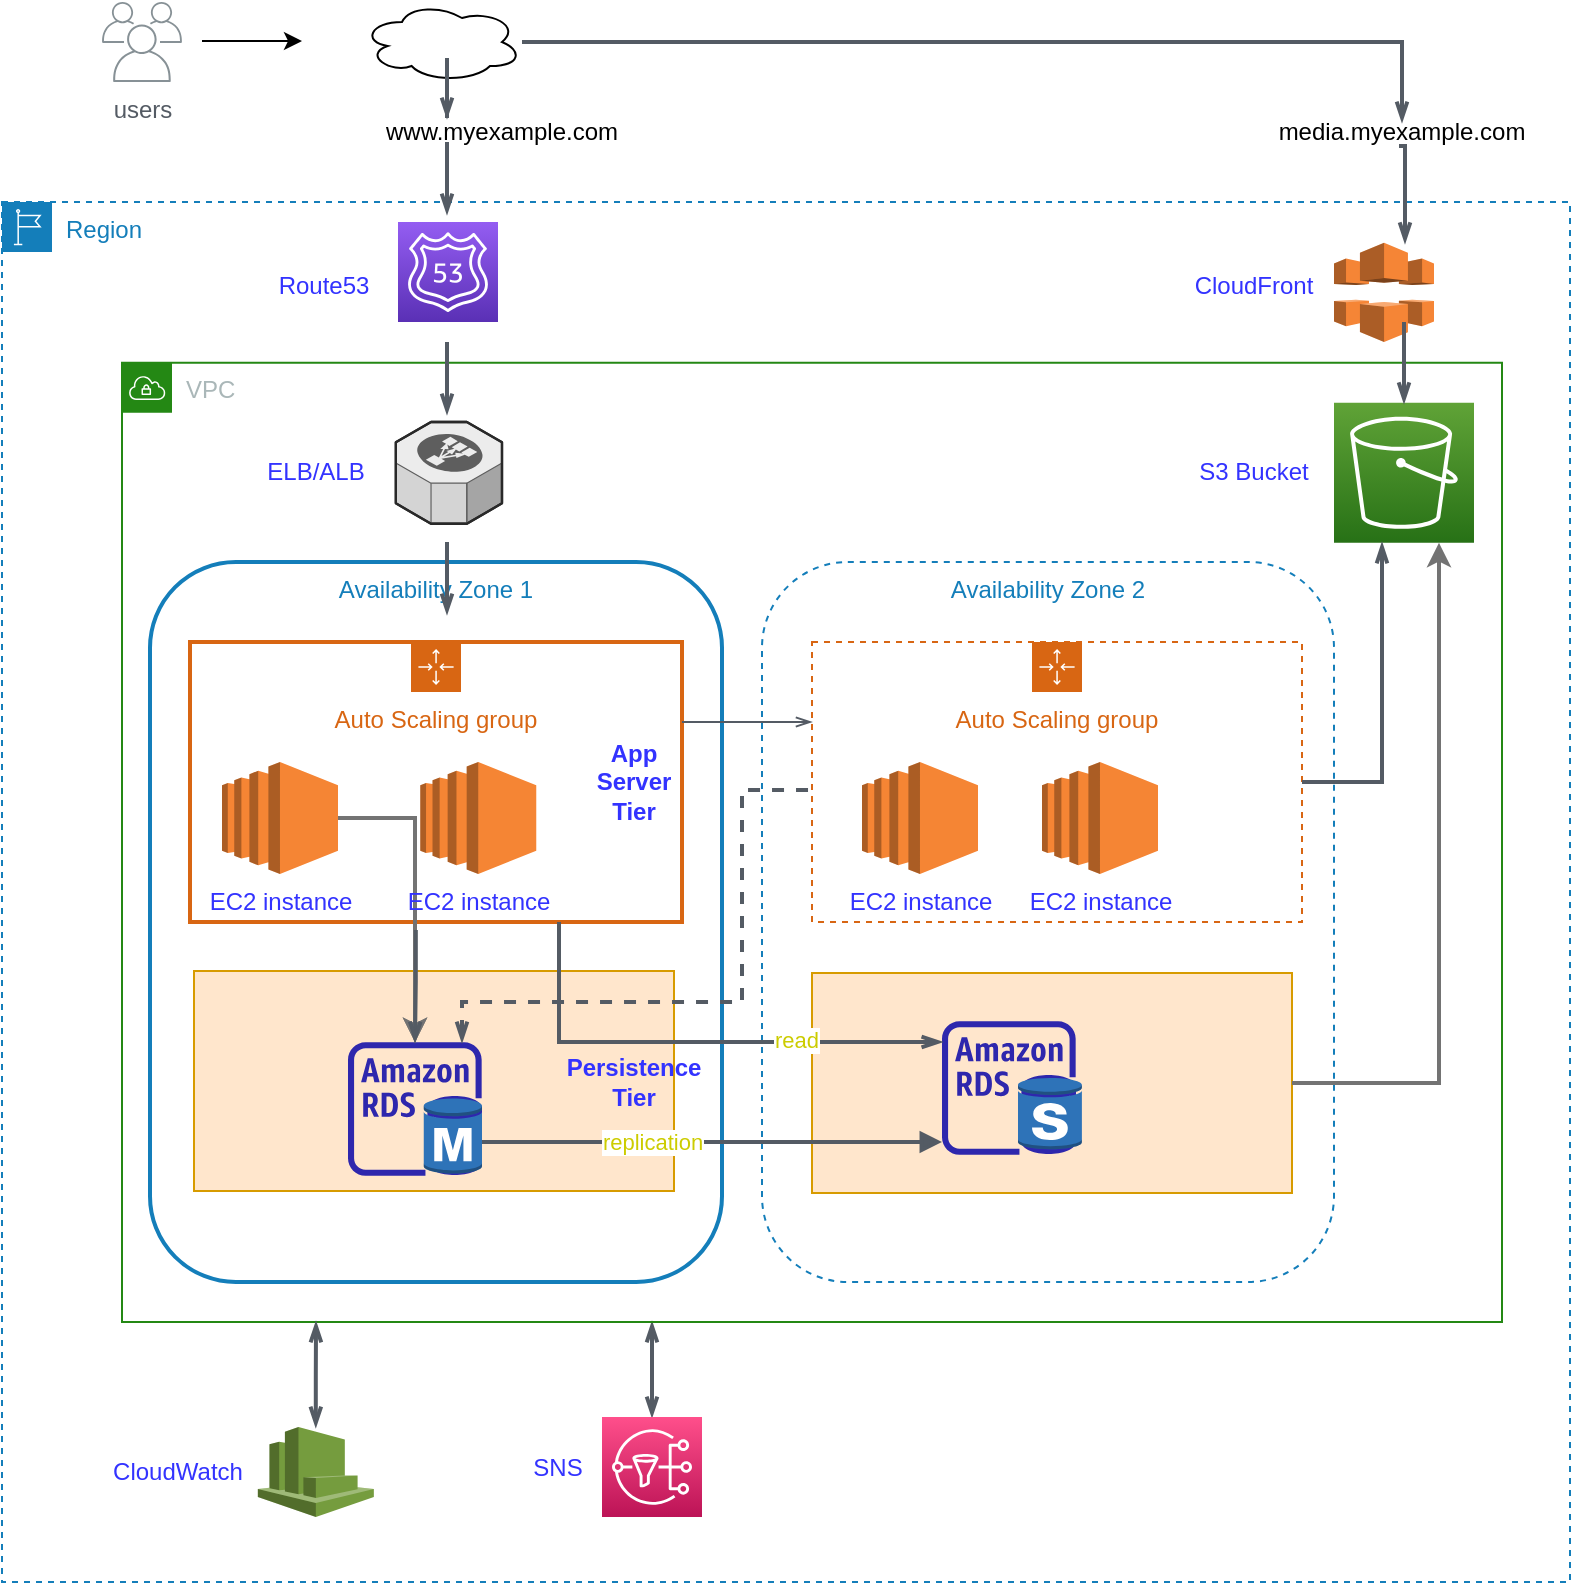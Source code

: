 <mxfile version="15.8.8" type="github">
  <diagram id="7QPhP5ptbd7fljf6I2zj" name="Page-1">
    <mxGraphModel dx="1125" dy="722" grid="1" gridSize="10" guides="1" tooltips="1" connect="1" arrows="1" fold="1" page="1" pageScale="1" pageWidth="827" pageHeight="1169" math="0" shadow="0">
      <root>
        <mxCell id="0" />
        <mxCell id="1" parent="0" />
        <mxCell id="wc5Gg6TmFj6z9xFuZS4I-15" value="Region" style="points=[[0,0],[0.25,0],[0.5,0],[0.75,0],[1,0],[1,0.25],[1,0.5],[1,0.75],[1,1],[0.75,1],[0.5,1],[0.25,1],[0,1],[0,0.75],[0,0.5],[0,0.25]];outlineConnect=0;gradientColor=none;html=1;whiteSpace=wrap;fontSize=12;fontStyle=0;shape=mxgraph.aws4.group;grIcon=mxgraph.aws4.group_region;strokeColor=#147EBA;fillColor=none;verticalAlign=top;align=left;spacingLeft=30;fontColor=#147EBA;dashed=1;" vertex="1" parent="1">
          <mxGeometry x="10" y="160" width="784" height="690" as="geometry" />
        </mxCell>
        <mxCell id="wc5Gg6TmFj6z9xFuZS4I-86" value="" style="edgeStyle=orthogonalEdgeStyle;html=1;endArrow=openThin;elbow=vertical;startArrow=openThin;startFill=0;endFill=0;strokeColor=#545B64;rounded=0;fontColor=#CCCC00;strokeWidth=2;exitX=0.5;exitY=0;exitDx=0;exitDy=0;exitPerimeter=0;" edge="1" parent="1" source="wc5Gg6TmFj6z9xFuZS4I-79" target="wc5Gg6TmFj6z9xFuZS4I-34">
          <mxGeometry width="100" relative="1" as="geometry">
            <mxPoint x="176.9" y="782.5" as="sourcePoint" />
            <mxPoint x="177" y="730" as="targetPoint" />
            <Array as="points">
              <mxPoint x="335" y="730" />
              <mxPoint x="335" y="730" />
            </Array>
          </mxGeometry>
        </mxCell>
        <mxCell id="wc5Gg6TmFj6z9xFuZS4I-34" value="VPC" style="points=[[0,0],[0.25,0],[0.5,0],[0.75,0],[1,0],[1,0.25],[1,0.5],[1,0.75],[1,1],[0.75,1],[0.5,1],[0.25,1],[0,1],[0,0.75],[0,0.5],[0,0.25]];outlineConnect=0;gradientColor=none;html=1;whiteSpace=wrap;fontSize=12;fontStyle=0;shape=mxgraph.aws4.group;grIcon=mxgraph.aws4.group_vpc;strokeColor=#248814;fillColor=none;verticalAlign=top;align=left;spacingLeft=30;fontColor=#AAB7B8;dashed=0;sketch=0;shadow=0;" vertex="1" parent="1">
          <mxGeometry x="70" y="240.43" width="690" height="479.57" as="geometry" />
        </mxCell>
        <mxCell id="wc5Gg6TmFj6z9xFuZS4I-28" value="Availability Zone 1" style="fillColor=none;strokeColor=#147EBA;verticalAlign=top;fontStyle=0;fontColor=#147EBA;rounded=1;glass=0;strokeWidth=2;" vertex="1" parent="1">
          <mxGeometry x="84" y="340" width="286" height="360" as="geometry" />
        </mxCell>
        <mxCell id="wc5Gg6TmFj6z9xFuZS4I-39" value="" style="fillColor=#ffe6cc;strokeColor=#d79b00;dashed=0;verticalAlign=top;fontStyle=0;" vertex="1" parent="1">
          <mxGeometry x="106" y="544.5" width="240" height="110" as="geometry" />
        </mxCell>
        <mxCell id="wc5Gg6TmFj6z9xFuZS4I-3" value="" style="ellipse;shape=cloud;whiteSpace=wrap;html=1;" vertex="1" parent="1">
          <mxGeometry x="190" y="60" width="80" height="40" as="geometry" />
        </mxCell>
        <mxCell id="wc5Gg6TmFj6z9xFuZS4I-8" value="" style="endArrow=classic;html=1;rounded=0;exitX=0.5;exitY=0.5;exitDx=0;exitDy=0;exitPerimeter=0;" edge="1" parent="1">
          <mxGeometry width="50" height="50" relative="1" as="geometry">
            <mxPoint x="110" y="79.5" as="sourcePoint" />
            <mxPoint x="160" y="79.5" as="targetPoint" />
          </mxGeometry>
        </mxCell>
        <mxCell id="wc5Gg6TmFj6z9xFuZS4I-9" value="www.myexample.com" style="text;html=1;strokeColor=none;fillColor=none;align=center;verticalAlign=middle;whiteSpace=wrap;rounded=0;" vertex="1" parent="1">
          <mxGeometry x="200" y="120" width="120" height="10" as="geometry" />
        </mxCell>
        <mxCell id="wc5Gg6TmFj6z9xFuZS4I-10" value="media.myexample.com" style="text;html=1;strokeColor=none;fillColor=none;align=center;verticalAlign=middle;whiteSpace=wrap;rounded=0;" vertex="1" parent="1">
          <mxGeometry x="650" y="120" width="120" height="10" as="geometry" />
        </mxCell>
        <mxCell id="wc5Gg6TmFj6z9xFuZS4I-16" value="users" style="sketch=0;outlineConnect=0;gradientColor=none;fontColor=#545B64;strokeColor=none;fillColor=#879196;dashed=0;verticalLabelPosition=bottom;verticalAlign=top;align=center;html=1;fontSize=12;fontStyle=0;aspect=fixed;shape=mxgraph.aws4.illustration_users;pointerEvents=1" vertex="1" parent="1">
          <mxGeometry x="60" y="60" width="40" height="40" as="geometry" />
        </mxCell>
        <mxCell id="wc5Gg6TmFj6z9xFuZS4I-18" value="" style="sketch=0;points=[[0,0,0],[0.25,0,0],[0.5,0,0],[0.75,0,0],[1,0,0],[0,1,0],[0.25,1,0],[0.5,1,0],[0.75,1,0],[1,1,0],[0,0.25,0],[0,0.5,0],[0,0.75,0],[1,0.25,0],[1,0.5,0],[1,0.75,0]];outlineConnect=0;fontColor=#232F3E;gradientColor=#945DF2;gradientDirection=north;fillColor=#5A30B5;strokeColor=#ffffff;dashed=0;verticalLabelPosition=bottom;verticalAlign=top;align=center;html=1;fontSize=12;fontStyle=0;aspect=fixed;shape=mxgraph.aws4.resourceIcon;resIcon=mxgraph.aws4.route_53;" vertex="1" parent="1">
          <mxGeometry x="208" y="170" width="50" height="50" as="geometry" />
        </mxCell>
        <mxCell id="wc5Gg6TmFj6z9xFuZS4I-19" value="" style="edgeStyle=orthogonalEdgeStyle;html=1;endArrow=openThin;elbow=vertical;startArrow=none;endFill=0;strokeColor=#545B64;rounded=0;strokeWidth=2;" edge="1" parent="1">
          <mxGeometry width="100" relative="1" as="geometry">
            <mxPoint x="232.5" y="147" as="sourcePoint" />
            <mxPoint x="232.5" y="166" as="targetPoint" />
            <Array as="points">
              <mxPoint x="232.5" y="130" />
              <mxPoint x="232.5" y="130" />
            </Array>
          </mxGeometry>
        </mxCell>
        <mxCell id="wc5Gg6TmFj6z9xFuZS4I-20" value="" style="edgeStyle=orthogonalEdgeStyle;html=1;endArrow=openThin;elbow=vertical;startArrow=none;endFill=0;strokeColor=#545B64;rounded=0;arcSize=9;strokeWidth=2;" edge="1" parent="1">
          <mxGeometry width="100" relative="1" as="geometry">
            <mxPoint x="232.5" y="118" as="sourcePoint" />
            <mxPoint x="232.5" y="118" as="targetPoint" />
            <Array as="points">
              <mxPoint x="232.5" y="88" />
              <mxPoint x="232.5" y="88" />
            </Array>
          </mxGeometry>
        </mxCell>
        <mxCell id="wc5Gg6TmFj6z9xFuZS4I-21" value="Route53" style="text;html=1;strokeColor=none;fillColor=none;align=center;verticalAlign=middle;whiteSpace=wrap;rounded=0;fontColor=#3333FF;" vertex="1" parent="1">
          <mxGeometry x="131" y="197" width="80" height="10" as="geometry" />
        </mxCell>
        <mxCell id="wc5Gg6TmFj6z9xFuZS4I-23" value="" style="edgeStyle=orthogonalEdgeStyle;html=1;endArrow=openThin;elbow=vertical;startArrow=none;endFill=0;strokeColor=#545B64;rounded=0;strokeWidth=2;" edge="1" parent="1">
          <mxGeometry width="100" relative="1" as="geometry">
            <mxPoint x="232.5" y="247" as="sourcePoint" />
            <mxPoint x="232.5" y="266" as="targetPoint" />
            <Array as="points">
              <mxPoint x="232.5" y="230" />
              <mxPoint x="232.5" y="230" />
            </Array>
          </mxGeometry>
        </mxCell>
        <mxCell id="wc5Gg6TmFj6z9xFuZS4I-24" value="" style="verticalLabelPosition=bottom;html=1;verticalAlign=top;strokeWidth=1;align=center;outlineConnect=0;dashed=0;outlineConnect=0;shape=mxgraph.aws3d.elasticLoadBalancing;fillColor=#ECECEC;strokeColor=#5E5E5E;aspect=fixed;" vertex="1" parent="1">
          <mxGeometry x="206.92" y="270" width="53.08" height="50.87" as="geometry" />
        </mxCell>
        <mxCell id="wc5Gg6TmFj6z9xFuZS4I-25" value="ELB/ALB" style="text;html=1;strokeColor=none;fillColor=none;align=center;verticalAlign=middle;whiteSpace=wrap;rounded=0;fontColor=#3333FF;" vertex="1" parent="1">
          <mxGeometry x="126.92" y="290.43" width="80" height="10" as="geometry" />
        </mxCell>
        <mxCell id="wc5Gg6TmFj6z9xFuZS4I-26" value="" style="edgeStyle=orthogonalEdgeStyle;html=1;endArrow=openThin;elbow=vertical;startArrow=none;endFill=0;strokeColor=#545B64;rounded=0;strokeWidth=2;" edge="1" parent="1">
          <mxGeometry width="100" relative="1" as="geometry">
            <mxPoint x="232.5" y="347" as="sourcePoint" />
            <mxPoint x="232.5" y="366" as="targetPoint" />
            <Array as="points">
              <mxPoint x="232.5" y="330" />
              <mxPoint x="232.5" y="330" />
            </Array>
          </mxGeometry>
        </mxCell>
        <mxCell id="wc5Gg6TmFj6z9xFuZS4I-31" value="Auto Scaling group" style="points=[[0,0],[0.25,0],[0.5,0],[0.75,0],[1,0],[1,0.25],[1,0.5],[1,0.75],[1,1],[0.75,1],[0.5,1],[0.25,1],[0,1],[0,0.75],[0,0.5],[0,0.25]];outlineConnect=0;gradientColor=none;html=1;whiteSpace=wrap;fontSize=12;fontStyle=0;shape=mxgraph.aws4.groupCenter;grIcon=mxgraph.aws4.group_auto_scaling_group;grStroke=1;strokeColor=#D86613;fillColor=none;verticalAlign=top;align=center;fontColor=#D86613;spacingTop=25;shadow=0;sketch=0;strokeWidth=2;" vertex="1" parent="1">
          <mxGeometry x="104" y="380" width="246" height="140" as="geometry" />
        </mxCell>
        <mxCell id="wc5Gg6TmFj6z9xFuZS4I-76" value="" style="edgeStyle=orthogonalEdgeStyle;rounded=0;orthogonalLoop=1;jettySize=auto;html=1;fontColor=#3333FF;strokeColor=#737373;strokeWidth=2;" edge="1" parent="1" source="wc5Gg6TmFj6z9xFuZS4I-32" target="wc5Gg6TmFj6z9xFuZS4I-37">
          <mxGeometry relative="1" as="geometry" />
        </mxCell>
        <mxCell id="wc5Gg6TmFj6z9xFuZS4I-77" value="" style="edgeStyle=orthogonalEdgeStyle;rounded=0;orthogonalLoop=1;jettySize=auto;html=1;fontColor=#3333FF;strokeColor=#737373;strokeWidth=2;" edge="1" parent="1" source="wc5Gg6TmFj6z9xFuZS4I-32" target="wc5Gg6TmFj6z9xFuZS4I-37">
          <mxGeometry relative="1" as="geometry" />
        </mxCell>
        <mxCell id="wc5Gg6TmFj6z9xFuZS4I-32" value="EC2 instance" style="outlineConnect=0;dashed=0;verticalLabelPosition=bottom;verticalAlign=top;align=center;html=1;shape=mxgraph.aws3.ec2;fillColor=#F58534;gradientColor=none;fontColor=#3333FF;" vertex="1" parent="1">
          <mxGeometry x="120" y="440" width="58" height="56" as="geometry" />
        </mxCell>
        <mxCell id="wc5Gg6TmFj6z9xFuZS4I-33" value="EC2 instance" style="outlineConnect=0;dashed=0;verticalLabelPosition=bottom;verticalAlign=top;align=center;html=1;shape=mxgraph.aws3.ec2;fillColor=#F58534;gradientColor=none;fontColor=#3333FF;" vertex="1" parent="1">
          <mxGeometry x="219.13" y="440" width="58" height="56" as="geometry" />
        </mxCell>
        <mxCell id="wc5Gg6TmFj6z9xFuZS4I-35" value="&lt;b&gt;App Server Tier&lt;/b&gt;" style="text;html=1;strokeColor=none;fillColor=none;align=center;verticalAlign=middle;whiteSpace=wrap;rounded=0;fontColor=#3333FF;perimeter=rectanglePerimeter;horizontal=1;" vertex="1" parent="1">
          <mxGeometry x="306" y="390" width="40" height="120" as="geometry" />
        </mxCell>
        <mxCell id="wc5Gg6TmFj6z9xFuZS4I-37" value="" style="sketch=0;outlineConnect=0;fontColor=#232F3E;gradientColor=none;fillColor=#2E27AD;strokeColor=none;dashed=0;verticalLabelPosition=bottom;verticalAlign=top;align=center;html=1;fontSize=12;fontStyle=0;aspect=fixed;pointerEvents=1;shape=mxgraph.aws4.rds_instance;" vertex="1" parent="1">
          <mxGeometry x="183" y="580" width="67" height="67" as="geometry" />
        </mxCell>
        <mxCell id="wc5Gg6TmFj6z9xFuZS4I-38" value="" style="outlineConnect=0;dashed=0;verticalLabelPosition=bottom;verticalAlign=top;align=center;html=1;shape=mxgraph.aws3.rds_db_instance;fillColor=#2E73B8;gradientColor=none;fontColor=#3333FF;" vertex="1" parent="1">
          <mxGeometry x="220.88" y="607.5" width="29.12" height="39" as="geometry" />
        </mxCell>
        <mxCell id="wc5Gg6TmFj6z9xFuZS4I-40" value="&lt;b&gt;Persistence Tier&lt;/b&gt;" style="text;html=1;strokeColor=none;fillColor=none;align=center;verticalAlign=middle;whiteSpace=wrap;rounded=0;fontColor=#3333FF;perimeter=rectanglePerimeter;horizontal=1;" vertex="1" parent="1">
          <mxGeometry x="306" y="539.5" width="40" height="120" as="geometry" />
        </mxCell>
        <mxCell id="wc5Gg6TmFj6z9xFuZS4I-43" value="Availability Zone 2" style="fillColor=default;strokeColor=#147EBA;dashed=1;verticalAlign=top;fontStyle=0;fontColor=#147EBA;rounded=1;" vertex="1" parent="1">
          <mxGeometry x="390" y="340" width="286" height="360" as="geometry" />
        </mxCell>
        <mxCell id="wc5Gg6TmFj6z9xFuZS4I-44" value="Auto Scaling group" style="points=[[0,0],[0.25,0],[0.5,0],[0.75,0],[1,0],[1,0.25],[1,0.5],[1,0.75],[1,1],[0.75,1],[0.5,1],[0.25,1],[0,1],[0,0.75],[0,0.5],[0,0.25]];outlineConnect=0;gradientColor=none;html=1;whiteSpace=wrap;fontSize=12;fontStyle=0;shape=mxgraph.aws4.groupCenter;grIcon=mxgraph.aws4.group_auto_scaling_group;grStroke=1;strokeColor=#D86613;fillColor=none;verticalAlign=top;align=center;fontColor=#D86613;spacingTop=25;dashed=1;" vertex="1" parent="1">
          <mxGeometry x="415" y="380" width="245" height="140" as="geometry" />
        </mxCell>
        <mxCell id="wc5Gg6TmFj6z9xFuZS4I-45" value="EC2 instance" style="outlineConnect=0;dashed=0;verticalLabelPosition=bottom;verticalAlign=top;align=center;html=1;shape=mxgraph.aws3.ec2;fillColor=#F58534;gradientColor=none;fontColor=#3333FF;" vertex="1" parent="1">
          <mxGeometry x="440" y="440" width="58" height="56" as="geometry" />
        </mxCell>
        <mxCell id="wc5Gg6TmFj6z9xFuZS4I-46" value="EC2 instance" style="outlineConnect=0;dashed=0;verticalLabelPosition=bottom;verticalAlign=top;align=center;html=1;shape=mxgraph.aws3.ec2;fillColor=#F58534;gradientColor=none;fontColor=#3333FF;" vertex="1" parent="1">
          <mxGeometry x="530" y="440" width="58" height="56" as="geometry" />
        </mxCell>
        <mxCell id="wc5Gg6TmFj6z9xFuZS4I-47" value="" style="fillColor=#ffe6cc;strokeColor=#d79b00;dashed=0;verticalAlign=top;fontStyle=0;" vertex="1" parent="1">
          <mxGeometry x="415" y="545.5" width="240" height="110" as="geometry" />
        </mxCell>
        <mxCell id="wc5Gg6TmFj6z9xFuZS4I-48" value="" style="edgeStyle=orthogonalEdgeStyle;html=1;endArrow=openThin;elbow=vertical;startArrow=none;endFill=0;strokeColor=#545B64;rounded=0;strokeWidth=2;exitX=0.459;exitY=1.029;exitDx=0;exitDy=0;exitPerimeter=0;" edge="1" parent="1" source="wc5Gg6TmFj6z9xFuZS4I-31" target="wc5Gg6TmFj6z9xFuZS4I-37">
          <mxGeometry width="100" relative="1" as="geometry">
            <mxPoint x="190.03" y="547" as="sourcePoint" />
            <mxPoint x="190.03" y="566" as="targetPoint" />
            <Array as="points" />
          </mxGeometry>
        </mxCell>
        <mxCell id="wc5Gg6TmFj6z9xFuZS4I-50" value="" style="edgeStyle=orthogonalEdgeStyle;html=1;endArrow=openThin;elbow=vertical;startArrow=none;endFill=0;strokeColor=#545B64;rounded=0;strokeWidth=2;exitX=0.459;exitY=1.029;exitDx=0;exitDy=0;exitPerimeter=0;dashed=1;" edge="1" parent="1" target="wc5Gg6TmFj6z9xFuZS4I-37">
          <mxGeometry width="100" relative="1" as="geometry">
            <mxPoint x="413.014" y="453.98" as="sourcePoint" />
            <mxPoint x="412.6" y="510.004" as="targetPoint" />
            <Array as="points">
              <mxPoint x="380" y="454" />
              <mxPoint x="380" y="560" />
              <mxPoint x="240" y="560" />
            </Array>
          </mxGeometry>
        </mxCell>
        <mxCell id="wc5Gg6TmFj6z9xFuZS4I-51" value="" style="sketch=0;outlineConnect=0;fontColor=#232F3E;gradientColor=none;fillColor=#2E27AD;strokeColor=none;dashed=0;verticalLabelPosition=bottom;verticalAlign=top;align=center;html=1;fontSize=12;fontStyle=0;aspect=fixed;pointerEvents=1;shape=mxgraph.aws4.rds_instance;" vertex="1" parent="1">
          <mxGeometry x="480" y="569.5" width="67" height="67" as="geometry" />
        </mxCell>
        <mxCell id="wc5Gg6TmFj6z9xFuZS4I-54" value="" style="outlineConnect=0;dashed=0;verticalLabelPosition=bottom;verticalAlign=top;align=center;html=1;shape=mxgraph.aws3.rds_db_instance_standby_multi_az;fillColor=#2E73B8;gradientColor=none;rounded=1;shadow=0;glass=0;sketch=0;fontColor=#3333FF;strokeWidth=2;" vertex="1" parent="1">
          <mxGeometry x="518" y="597.5" width="32" height="36.5" as="geometry" />
        </mxCell>
        <mxCell id="wc5Gg6TmFj6z9xFuZS4I-55" value="" style="edgeStyle=orthogonalEdgeStyle;html=1;endArrow=block;elbow=vertical;startArrow=none;endFill=1;strokeColor=#545B64;rounded=0;fontColor=#3333FF;exitX=1;exitY=0.747;exitDx=0;exitDy=0;exitPerimeter=0;strokeWidth=2;" edge="1" parent="1" source="wc5Gg6TmFj6z9xFuZS4I-37" target="wc5Gg6TmFj6z9xFuZS4I-51">
          <mxGeometry width="100" relative="1" as="geometry">
            <mxPoint x="310" y="620" as="sourcePoint" />
            <mxPoint x="410" y="620" as="targetPoint" />
            <Array as="points">
              <mxPoint x="420" y="630" />
              <mxPoint x="420" y="630" />
            </Array>
          </mxGeometry>
        </mxCell>
        <mxCell id="wc5Gg6TmFj6z9xFuZS4I-58" value="&lt;font color=&quot;#cccc00&quot;&gt;replication&lt;/font&gt;" style="edgeLabel;html=1;align=center;verticalAlign=middle;resizable=0;points=[];fontColor=#3333FF;" vertex="1" connectable="0" parent="wc5Gg6TmFj6z9xFuZS4I-55">
          <mxGeometry x="-0.261" relative="1" as="geometry">
            <mxPoint as="offset" />
          </mxGeometry>
        </mxCell>
        <mxCell id="wc5Gg6TmFj6z9xFuZS4I-56" value="" style="edgeStyle=orthogonalEdgeStyle;html=1;endArrow=openThin;elbow=vertical;startArrow=none;endFill=0;strokeColor=#545B64;rounded=0;strokeWidth=2;exitX=0.75;exitY=1;exitDx=0;exitDy=0;" edge="1" parent="1" source="wc5Gg6TmFj6z9xFuZS4I-31" target="wc5Gg6TmFj6z9xFuZS4I-51">
          <mxGeometry width="100" relative="1" as="geometry">
            <mxPoint x="423.014" y="463.98" as="sourcePoint" />
            <mxPoint x="250" y="590.084" as="targetPoint" />
            <Array as="points">
              <mxPoint x="289" y="580" />
            </Array>
          </mxGeometry>
        </mxCell>
        <mxCell id="wc5Gg6TmFj6z9xFuZS4I-57" value="&lt;font color=&quot;#cccc00&quot;&gt;read&lt;/font&gt;" style="edgeLabel;html=1;align=center;verticalAlign=middle;resizable=0;points=[];fontColor=#3333FF;" vertex="1" connectable="0" parent="wc5Gg6TmFj6z9xFuZS4I-56">
          <mxGeometry x="0.411" y="1" relative="1" as="geometry">
            <mxPoint x="1" as="offset" />
          </mxGeometry>
        </mxCell>
        <mxCell id="wc5Gg6TmFj6z9xFuZS4I-59" value="" style="outlineConnect=0;dashed=0;verticalLabelPosition=bottom;verticalAlign=top;align=center;html=1;shape=mxgraph.aws3.cloudfront;fillColor=#F58536;gradientColor=none;rounded=1;shadow=0;glass=0;sketch=0;fontColor=#3333FF;strokeWidth=2;" vertex="1" parent="1">
          <mxGeometry x="676" y="180.43" width="50" height="49.57" as="geometry" />
        </mxCell>
        <mxCell id="wc5Gg6TmFj6z9xFuZS4I-60" value="" style="edgeStyle=orthogonalEdgeStyle;html=1;endArrow=openThin;elbow=vertical;startArrow=none;endFill=0;strokeColor=#545B64;rounded=0;fontColor=#3333FF;" edge="1" parent="1">
          <mxGeometry width="100" relative="1" as="geometry">
            <mxPoint x="350" y="420" as="sourcePoint" />
            <mxPoint x="415" y="420" as="targetPoint" />
            <Array as="points">
              <mxPoint x="415" y="420" />
            </Array>
          </mxGeometry>
        </mxCell>
        <mxCell id="wc5Gg6TmFj6z9xFuZS4I-61" value="" style="edgeStyle=orthogonalEdgeStyle;html=1;endArrow=openThin;elbow=vertical;startArrow=none;endFill=0;strokeColor=#545B64;rounded=0;fontColor=#3333FF;entryX=0.5;entryY=0;entryDx=0;entryDy=0;strokeWidth=2;" edge="1" parent="1" target="wc5Gg6TmFj6z9xFuZS4I-10">
          <mxGeometry width="100" relative="1" as="geometry">
            <mxPoint x="270" y="80" as="sourcePoint" />
            <mxPoint x="370" y="80" as="targetPoint" />
            <Array as="points">
              <mxPoint x="710" y="80" />
            </Array>
          </mxGeometry>
        </mxCell>
        <mxCell id="wc5Gg6TmFj6z9xFuZS4I-62" value="CloudFront" style="text;html=1;strokeColor=none;fillColor=none;align=center;verticalAlign=middle;whiteSpace=wrap;rounded=0;fontColor=#3333FF;" vertex="1" parent="1">
          <mxGeometry x="596" y="197" width="80" height="10" as="geometry" />
        </mxCell>
        <mxCell id="wc5Gg6TmFj6z9xFuZS4I-63" value="" style="sketch=0;points=[[0,0,0],[0.25,0,0],[0.5,0,0],[0.75,0,0],[1,0,0],[0,1,0],[0.25,1,0],[0.5,1,0],[0.75,1,0],[1,1,0],[0,0.25,0],[0,0.5,0],[0,0.75,0],[1,0.25,0],[1,0.5,0],[1,0.75,0]];outlineConnect=0;fontColor=#232F3E;gradientColor=#60A337;gradientDirection=north;fillColor=#277116;strokeColor=#ffffff;dashed=0;verticalLabelPosition=bottom;verticalAlign=top;align=center;html=1;fontSize=12;fontStyle=0;aspect=fixed;shape=mxgraph.aws4.resourceIcon;resIcon=mxgraph.aws4.s3;rounded=1;shadow=0;glass=0;" vertex="1" parent="1">
          <mxGeometry x="676" y="260.43" width="70" height="70" as="geometry" />
        </mxCell>
        <mxCell id="wc5Gg6TmFj6z9xFuZS4I-64" value="" style="edgeStyle=orthogonalEdgeStyle;html=1;endArrow=openThin;elbow=vertical;startArrow=none;endFill=0;strokeColor=#545B64;rounded=0;fontColor=#3333FF;exitX=0.4;exitY=1.2;exitDx=0;exitDy=0;exitPerimeter=0;strokeWidth=2;" edge="1" parent="1">
          <mxGeometry width="100" relative="1" as="geometry">
            <mxPoint x="708.5" y="132" as="sourcePoint" />
            <mxPoint x="711.5" y="180.43" as="targetPoint" />
            <Array as="points">
              <mxPoint x="711.5" y="132" />
            </Array>
          </mxGeometry>
        </mxCell>
        <mxCell id="wc5Gg6TmFj6z9xFuZS4I-65" value="S3 Bucket" style="text;html=1;strokeColor=none;fillColor=none;align=center;verticalAlign=middle;whiteSpace=wrap;rounded=0;fontColor=#3333FF;" vertex="1" parent="1">
          <mxGeometry x="596" y="290.43" width="80" height="10" as="geometry" />
        </mxCell>
        <mxCell id="wc5Gg6TmFj6z9xFuZS4I-66" value="" style="edgeStyle=orthogonalEdgeStyle;html=1;endArrow=openThin;elbow=vertical;startArrow=none;endFill=0;strokeColor=#545B64;rounded=0;strokeWidth=2;entryX=0.5;entryY=0;entryDx=0;entryDy=0;entryPerimeter=0;" edge="1" parent="1" target="wc5Gg6TmFj6z9xFuZS4I-63">
          <mxGeometry width="100" relative="1" as="geometry">
            <mxPoint x="711" y="230" as="sourcePoint" />
            <mxPoint x="242.5" y="276" as="targetPoint" />
            <Array as="points">
              <mxPoint x="711" y="220" />
              <mxPoint x="711" y="220" />
            </Array>
          </mxGeometry>
        </mxCell>
        <mxCell id="wc5Gg6TmFj6z9xFuZS4I-70" value="" style="edgeStyle=orthogonalEdgeStyle;html=1;endArrow=openThin;elbow=vertical;startArrow=none;endFill=0;strokeColor=#545B64;rounded=0;fontColor=#3333FF;strokeWidth=2;" edge="1" parent="1" target="wc5Gg6TmFj6z9xFuZS4I-63">
          <mxGeometry width="100" relative="1" as="geometry">
            <mxPoint x="660" y="450" as="sourcePoint" />
            <mxPoint x="760" y="450" as="targetPoint" />
            <Array as="points">
              <mxPoint x="700" y="450" />
            </Array>
          </mxGeometry>
        </mxCell>
        <mxCell id="wc5Gg6TmFj6z9xFuZS4I-74" style="edgeStyle=orthogonalEdgeStyle;rounded=0;orthogonalLoop=1;jettySize=auto;html=1;exitX=1;exitY=0.5;exitDx=0;exitDy=0;fontColor=#3333FF;strokeWidth=2;entryX=0.75;entryY=1;entryDx=0;entryDy=0;entryPerimeter=0;strokeColor=#737373;" edge="1" parent="1" source="wc5Gg6TmFj6z9xFuZS4I-47" target="wc5Gg6TmFj6z9xFuZS4I-63">
          <mxGeometry relative="1" as="geometry" />
        </mxCell>
        <mxCell id="wc5Gg6TmFj6z9xFuZS4I-78" value="CloudWatch" style="text;html=1;strokeColor=none;fillColor=none;align=center;verticalAlign=middle;whiteSpace=wrap;rounded=0;fontColor=#3333FF;" vertex="1" parent="1">
          <mxGeometry x="58.0" y="790" width="80" height="10" as="geometry" />
        </mxCell>
        <mxCell id="wc5Gg6TmFj6z9xFuZS4I-80" value="SNS" style="text;html=1;strokeColor=none;fillColor=none;align=center;verticalAlign=middle;whiteSpace=wrap;rounded=0;fontColor=#3333FF;" vertex="1" parent="1">
          <mxGeometry x="266" y="788" width="44" height="10" as="geometry" />
        </mxCell>
        <mxCell id="wc5Gg6TmFj6z9xFuZS4I-75" value="" style="outlineConnect=0;dashed=0;verticalLabelPosition=bottom;verticalAlign=top;align=center;html=1;shape=mxgraph.aws3.cloudwatch;fillColor=#759C3E;gradientColor=none;rounded=1;shadow=0;glass=0;sketch=0;fontColor=#3333FF;strokeWidth=2;" vertex="1" parent="1">
          <mxGeometry x="137.92" y="772.5" width="58" height="45" as="geometry" />
        </mxCell>
        <mxCell id="wc5Gg6TmFj6z9xFuZS4I-79" value="" style="sketch=0;points=[[0,0,0],[0.25,0,0],[0.5,0,0],[0.75,0,0],[1,0,0],[0,1,0],[0.25,1,0],[0.5,1,0],[0.75,1,0],[1,1,0],[0,0.25,0],[0,0.5,0],[0,0.75,0],[1,0.25,0],[1,0.5,0],[1,0.75,0]];outlineConnect=0;fontColor=#232F3E;gradientColor=#FF4F8B;gradientDirection=north;fillColor=#BC1356;strokeColor=#ffffff;dashed=0;verticalLabelPosition=bottom;verticalAlign=top;align=center;html=1;fontSize=12;fontStyle=0;aspect=fixed;shape=mxgraph.aws4.resourceIcon;resIcon=mxgraph.aws4.sns;rounded=1;shadow=0;glass=0;" vertex="1" parent="1">
          <mxGeometry x="310" y="767.5" width="50" height="50" as="geometry" />
        </mxCell>
        <mxCell id="wc5Gg6TmFj6z9xFuZS4I-83" value="" style="edgeStyle=orthogonalEdgeStyle;html=1;endArrow=openThin;elbow=vertical;startArrow=openThin;startFill=0;endFill=0;strokeColor=#545B64;rounded=0;fontColor=#CCCC00;strokeWidth=2;" edge="1" parent="1" source="wc5Gg6TmFj6z9xFuZS4I-75">
          <mxGeometry width="100" relative="1" as="geometry">
            <mxPoint x="166.92" y="637" as="sourcePoint" />
            <mxPoint x="167" y="720" as="targetPoint" />
          </mxGeometry>
        </mxCell>
      </root>
    </mxGraphModel>
  </diagram>
</mxfile>
